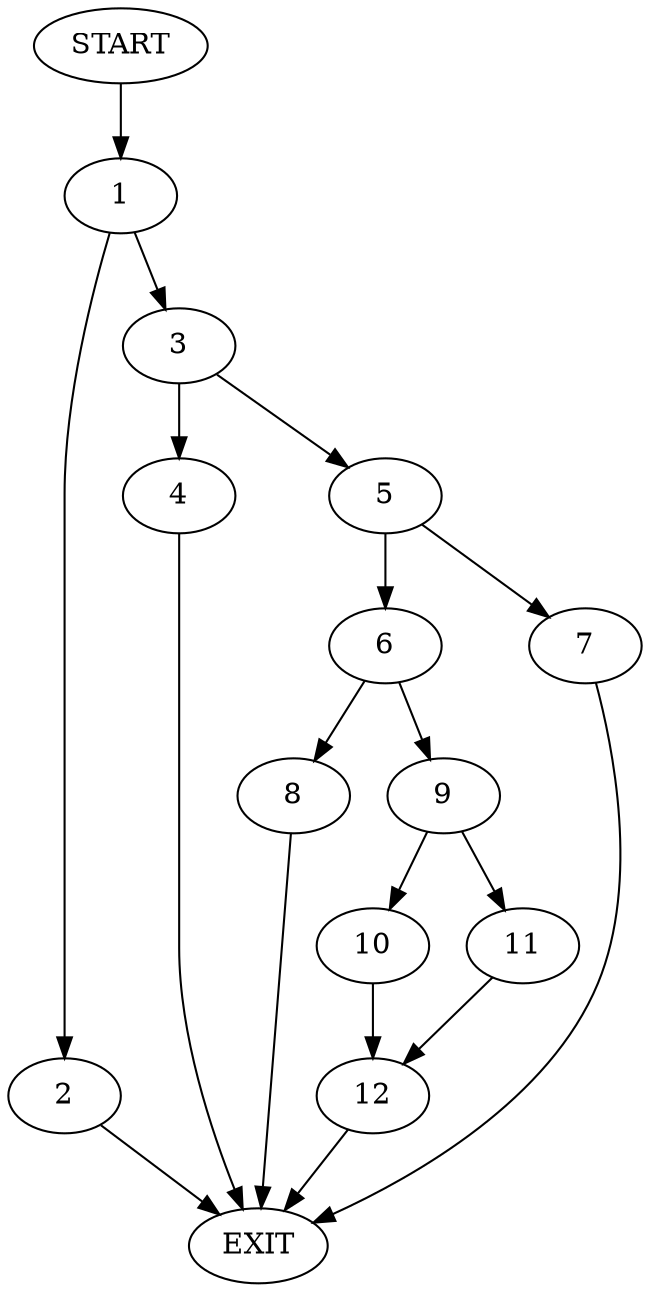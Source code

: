digraph {
0 [label="START"]
13 [label="EXIT"]
0 -> 1
1 -> 2
1 -> 3
3 -> 4
3 -> 5
2 -> 13
5 -> 6
5 -> 7
4 -> 13
7 -> 13
6 -> 8
6 -> 9
8 -> 13
9 -> 10
9 -> 11
10 -> 12
11 -> 12
12 -> 13
}
